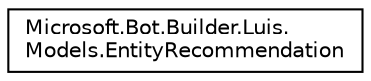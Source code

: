 digraph "Graphical Class Hierarchy"
{
  edge [fontname="Helvetica",fontsize="10",labelfontname="Helvetica",labelfontsize="10"];
  node [fontname="Helvetica",fontsize="10",shape=record];
  rankdir="LR";
  Node1 [label="Microsoft.Bot.Builder.Luis.\lModels.EntityRecommendation",height=0.2,width=0.4,color="black", fillcolor="white", style="filled",URL="$d7/d66/class_microsoft_1_1_bot_1_1_builder_1_1_luis_1_1_models_1_1_entity_recommendation.html",tooltip="Luis entity recommendation. Look at https://www.luis.ai/Help for more information. "];
}
